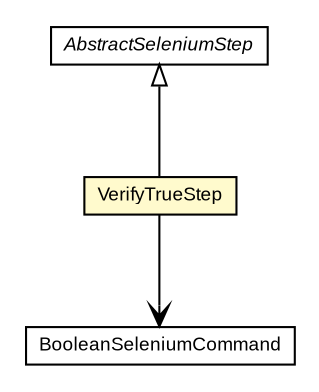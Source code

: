 #!/usr/local/bin/dot
#
# Class diagram 
# Generated by UMLGraph version R5_6-24-gf6e263 (http://www.umlgraph.org/)
#

digraph G {
	edge [fontname="arial",fontsize=10,labelfontname="arial",labelfontsize=10];
	node [fontname="arial",fontsize=10,shape=plaintext];
	nodesep=0.25;
	ranksep=0.5;
	// com.google.code.play.selenium.step.VerifyTrueStep
	c1633 [label=<<table title="com.google.code.play.selenium.step.VerifyTrueStep" border="0" cellborder="1" cellspacing="0" cellpadding="2" port="p" bgcolor="lemonChiffon" href="./VerifyTrueStep.html">
		<tr><td><table border="0" cellspacing="0" cellpadding="1">
<tr><td align="center" balign="center"> VerifyTrueStep </td></tr>
		</table></td></tr>
		</table>>, URL="./VerifyTrueStep.html", fontname="arial", fontcolor="black", fontsize=9.0];
	// com.google.code.play.selenium.step.BooleanSeleniumCommand
	c1652 [label=<<table title="com.google.code.play.selenium.step.BooleanSeleniumCommand" border="0" cellborder="1" cellspacing="0" cellpadding="2" port="p" href="./BooleanSeleniumCommand.html">
		<tr><td><table border="0" cellspacing="0" cellpadding="1">
<tr><td align="center" balign="center"> BooleanSeleniumCommand </td></tr>
		</table></td></tr>
		</table>>, URL="./BooleanSeleniumCommand.html", fontname="arial", fontcolor="black", fontsize=9.0];
	// com.google.code.play.selenium.step.AbstractSeleniumStep
	c1661 [label=<<table title="com.google.code.play.selenium.step.AbstractSeleniumStep" border="0" cellborder="1" cellspacing="0" cellpadding="2" port="p" href="./AbstractSeleniumStep.html">
		<tr><td><table border="0" cellspacing="0" cellpadding="1">
<tr><td align="center" balign="center"><font face="arial italic"> AbstractSeleniumStep </font></td></tr>
		</table></td></tr>
		</table>>, URL="./AbstractSeleniumStep.html", fontname="arial", fontcolor="black", fontsize=9.0];
	//com.google.code.play.selenium.step.VerifyTrueStep extends com.google.code.play.selenium.step.AbstractSeleniumStep
	c1661:p -> c1633:p [dir=back,arrowtail=empty];
	// com.google.code.play.selenium.step.VerifyTrueStep NAVASSOC com.google.code.play.selenium.step.BooleanSeleniumCommand
	c1633:p -> c1652:p [taillabel="", label="", headlabel="", fontname="arial", fontcolor="black", fontsize=10.0, color="black", arrowhead=open];
}

